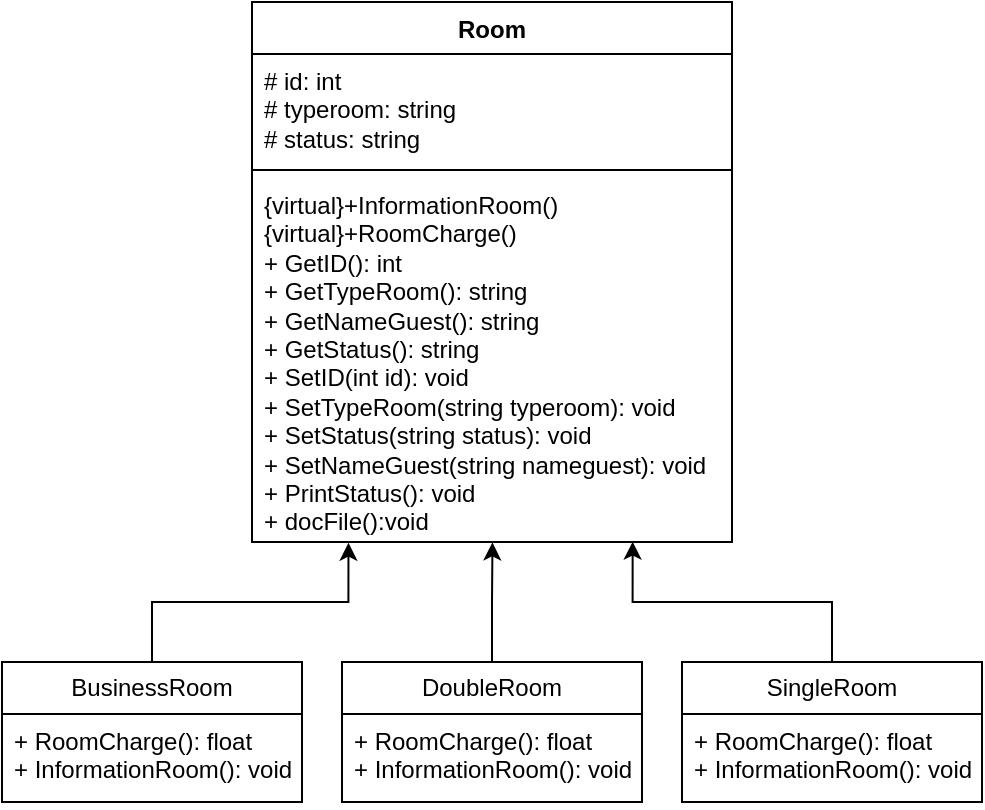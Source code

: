 <mxfile version="24.3.0" type="device" pages="4">
  <diagram name="Page-1" id="hWpBkVe7GevcdBrhHq9q">
    <mxGraphModel dx="482" dy="435" grid="1" gridSize="10" guides="1" tooltips="1" connect="1" arrows="1" fold="1" page="1" pageScale="1" pageWidth="827" pageHeight="1169" math="0" shadow="0">
      <root>
        <mxCell id="0" />
        <mxCell id="1" parent="0" />
        <mxCell id="Q98jMoH5q6C-Ec3pWlOa-5" value="Room" style="swimlane;fontStyle=1;align=center;verticalAlign=top;childLayout=stackLayout;horizontal=1;startSize=26;horizontalStack=0;resizeParent=1;resizeParentMax=0;resizeLast=0;collapsible=1;marginBottom=0;whiteSpace=wrap;html=1;" vertex="1" parent="1">
          <mxGeometry x="335" y="360" width="240" height="270" as="geometry">
            <mxRectangle x="370" y="360" width="100" height="30" as="alternateBounds" />
          </mxGeometry>
        </mxCell>
        <mxCell id="Q98jMoH5q6C-Ec3pWlOa-6" value="# id: int&lt;div&gt;# typeroom: string&lt;/div&gt;&lt;div&gt;# status: string&lt;/div&gt;" style="text;strokeColor=none;fillColor=none;align=left;verticalAlign=top;spacingLeft=4;spacingRight=4;overflow=hidden;rotatable=0;points=[[0,0.5],[1,0.5]];portConstraint=eastwest;whiteSpace=wrap;html=1;" vertex="1" parent="Q98jMoH5q6C-Ec3pWlOa-5">
          <mxGeometry y="26" width="240" height="54" as="geometry" />
        </mxCell>
        <mxCell id="Q98jMoH5q6C-Ec3pWlOa-7" value="" style="line;strokeWidth=1;fillColor=none;align=left;verticalAlign=middle;spacingTop=-1;spacingLeft=3;spacingRight=3;rotatable=0;labelPosition=right;points=[];portConstraint=eastwest;strokeColor=inherit;" vertex="1" parent="Q98jMoH5q6C-Ec3pWlOa-5">
          <mxGeometry y="80" width="240" height="8" as="geometry" />
        </mxCell>
        <mxCell id="Q98jMoH5q6C-Ec3pWlOa-8" value="{virtual}+InformationRoom()&lt;div&gt;{virtual}+RoomCharge()&lt;/div&gt;&lt;div&gt;+ GetID(): int&lt;/div&gt;&lt;div&gt;+ GetTypeRoom(): string&lt;/div&gt;&lt;div&gt;+ GetNameGuest(): string&lt;/div&gt;&lt;div&gt;+ GetStatus(): string&lt;/div&gt;&lt;div&gt;+ SetID(int id): void&lt;/div&gt;&lt;div&gt;+ SetTypeRoom(string typeroom): void&lt;/div&gt;&lt;div&gt;+ SetStatus(string status): void&lt;/div&gt;&lt;div&gt;+ SetNameGuest(string nameguest): void&lt;/div&gt;&lt;div&gt;+ PrintStatus(): void&lt;/div&gt;&lt;div&gt;+ docFile():void&lt;/div&gt;" style="text;strokeColor=none;fillColor=none;align=left;verticalAlign=top;spacingLeft=4;spacingRight=4;overflow=hidden;rotatable=0;points=[[0,0.5],[1,0.5]];portConstraint=eastwest;whiteSpace=wrap;html=1;" vertex="1" parent="Q98jMoH5q6C-Ec3pWlOa-5">
          <mxGeometry y="88" width="240" height="182" as="geometry" />
        </mxCell>
        <mxCell id="Q98jMoH5q6C-Ec3pWlOa-13" value="SingleRoom" style="swimlane;fontStyle=0;childLayout=stackLayout;horizontal=1;startSize=26;fillColor=none;horizontalStack=0;resizeParent=1;resizeParentMax=0;resizeLast=0;collapsible=1;marginBottom=0;whiteSpace=wrap;html=1;" vertex="1" parent="1">
          <mxGeometry x="550" y="690" width="150" height="70" as="geometry" />
        </mxCell>
        <mxCell id="Q98jMoH5q6C-Ec3pWlOa-14" value="+ RoomCharge(): float&lt;div&gt;+ InformationRoom(): void&lt;/div&gt;" style="text;strokeColor=none;fillColor=none;align=left;verticalAlign=top;spacingLeft=4;spacingRight=4;overflow=hidden;rotatable=0;points=[[0,0.5],[1,0.5]];portConstraint=eastwest;whiteSpace=wrap;html=1;" vertex="1" parent="Q98jMoH5q6C-Ec3pWlOa-13">
          <mxGeometry y="26" width="150" height="44" as="geometry" />
        </mxCell>
        <mxCell id="Q98jMoH5q6C-Ec3pWlOa-17" value="DoubleRoom" style="swimlane;fontStyle=0;childLayout=stackLayout;horizontal=1;startSize=26;fillColor=none;horizontalStack=0;resizeParent=1;resizeParentMax=0;resizeLast=0;collapsible=1;marginBottom=0;whiteSpace=wrap;html=1;" vertex="1" parent="1">
          <mxGeometry x="380" y="690" width="150" height="70" as="geometry" />
        </mxCell>
        <mxCell id="Q98jMoH5q6C-Ec3pWlOa-18" value="+ RoomCharge(): float&lt;div&gt;+ InformationRoom(): void&lt;/div&gt;" style="text;strokeColor=none;fillColor=none;align=left;verticalAlign=top;spacingLeft=4;spacingRight=4;overflow=hidden;rotatable=0;points=[[0,0.5],[1,0.5]];portConstraint=eastwest;whiteSpace=wrap;html=1;" vertex="1" parent="Q98jMoH5q6C-Ec3pWlOa-17">
          <mxGeometry y="26" width="150" height="44" as="geometry" />
        </mxCell>
        <mxCell id="Q98jMoH5q6C-Ec3pWlOa-19" value="BusinessRoom" style="swimlane;fontStyle=0;childLayout=stackLayout;horizontal=1;startSize=26;fillColor=none;horizontalStack=0;resizeParent=1;resizeParentMax=0;resizeLast=0;collapsible=1;marginBottom=0;whiteSpace=wrap;html=1;" vertex="1" parent="1">
          <mxGeometry x="210" y="690" width="150" height="70" as="geometry" />
        </mxCell>
        <mxCell id="Q98jMoH5q6C-Ec3pWlOa-20" value="+ RoomCharge(): float&lt;div&gt;+ InformationRoom(): void&lt;/div&gt;" style="text;strokeColor=none;fillColor=none;align=left;verticalAlign=top;spacingLeft=4;spacingRight=4;overflow=hidden;rotatable=0;points=[[0,0.5],[1,0.5]];portConstraint=eastwest;whiteSpace=wrap;html=1;" vertex="1" parent="Q98jMoH5q6C-Ec3pWlOa-19">
          <mxGeometry y="26" width="150" height="44" as="geometry" />
        </mxCell>
        <mxCell id="Hfukt-WmPt6YmbrofiP8-1" style="edgeStyle=orthogonalEdgeStyle;rounded=0;orthogonalLoop=1;jettySize=auto;html=1;entryX=0.501;entryY=1.001;entryDx=0;entryDy=0;entryPerimeter=0;" edge="1" parent="1" source="Q98jMoH5q6C-Ec3pWlOa-17" target="Q98jMoH5q6C-Ec3pWlOa-8">
          <mxGeometry relative="1" as="geometry" />
        </mxCell>
        <mxCell id="Hfukt-WmPt6YmbrofiP8-2" style="edgeStyle=orthogonalEdgeStyle;rounded=0;orthogonalLoop=1;jettySize=auto;html=1;entryX=0.201;entryY=1.002;entryDx=0;entryDy=0;entryPerimeter=0;" edge="1" parent="1" source="Q98jMoH5q6C-Ec3pWlOa-19" target="Q98jMoH5q6C-Ec3pWlOa-8">
          <mxGeometry relative="1" as="geometry" />
        </mxCell>
        <mxCell id="Hfukt-WmPt6YmbrofiP8-3" style="edgeStyle=orthogonalEdgeStyle;rounded=0;orthogonalLoop=1;jettySize=auto;html=1;entryX=0.793;entryY=0.999;entryDx=0;entryDy=0;entryPerimeter=0;" edge="1" parent="1" source="Q98jMoH5q6C-Ec3pWlOa-13" target="Q98jMoH5q6C-Ec3pWlOa-8">
          <mxGeometry relative="1" as="geometry" />
        </mxCell>
      </root>
    </mxGraphModel>
  </diagram>
  <diagram id="nGjcyAadgueXaqeg2wjL" name="Page-2">
    <mxGraphModel dx="692" dy="614" grid="1" gridSize="10" guides="1" tooltips="1" connect="1" arrows="1" fold="1" page="1" pageScale="1" pageWidth="827" pageHeight="1169" math="0" shadow="0">
      <root>
        <mxCell id="0" />
        <mxCell id="1" parent="0" />
        <mxCell id="GeinXadjffMx5rDtktoA-1" value="Guest" style="swimlane;fontStyle=1;align=center;verticalAlign=top;childLayout=stackLayout;horizontal=1;startSize=26;horizontalStack=0;resizeParent=1;resizeParentMax=0;resizeLast=0;collapsible=1;marginBottom=0;whiteSpace=wrap;html=1;" vertex="1" parent="1">
          <mxGeometry x="319" y="50" width="190" height="300" as="geometry" />
        </mxCell>
        <mxCell id="GeinXadjffMx5rDtktoA-2" value="# name: string&lt;div&gt;# phonenum: strign&lt;/div&gt;&lt;div&gt;# cmnd: string&lt;/div&gt;&lt;div&gt;# mail: string&lt;/div&gt;&lt;div&gt;# typeguest: string&lt;/div&gt;&lt;div&gt;# renttime: int&lt;/div&gt;" style="text;strokeColor=none;fillColor=none;align=left;verticalAlign=top;spacingLeft=4;spacingRight=4;overflow=hidden;rotatable=0;points=[[0,0.5],[1,0.5]];portConstraint=eastwest;whiteSpace=wrap;html=1;" vertex="1" parent="GeinXadjffMx5rDtktoA-1">
          <mxGeometry y="26" width="190" height="94" as="geometry" />
        </mxCell>
        <mxCell id="GeinXadjffMx5rDtktoA-3" value="" style="line;strokeWidth=1;fillColor=none;align=left;verticalAlign=middle;spacingTop=-1;spacingLeft=3;spacingRight=3;rotatable=0;labelPosition=right;points=[];portConstraint=eastwest;strokeColor=inherit;" vertex="1" parent="GeinXadjffMx5rDtktoA-1">
          <mxGeometry y="120" width="190" height="8" as="geometry" />
        </mxCell>
        <mxCell id="GeinXadjffMx5rDtktoA-4" value="{virtual}+InformationGuest(): void&lt;div&gt;{virtual}+discount(): float&lt;/div&gt;&lt;div&gt;+ PrintInforGuest(): void&lt;/div&gt;&lt;div&gt;+ docFile(): void&lt;/div&gt;&lt;div&gt;+ inputinformation(): void&lt;/div&gt;&lt;div&gt;+ GetName(): string&lt;/div&gt;&lt;div&gt;+ GetPhone(): string&lt;/div&gt;&lt;div&gt;+ GetID(): string&lt;/div&gt;&lt;div&gt;+ GetMail(): string&lt;/div&gt;&lt;div&gt;+ GetTypeGuest(): string&lt;/div&gt;&lt;div&gt;+GetRenttime(): int&lt;/div&gt;" style="text;strokeColor=none;fillColor=none;align=left;verticalAlign=top;spacingLeft=4;spacingRight=4;overflow=hidden;rotatable=0;points=[[0,0.5],[1,0.5]];portConstraint=eastwest;whiteSpace=wrap;html=1;" vertex="1" parent="GeinXadjffMx5rDtktoA-1">
          <mxGeometry y="128" width="190" height="172" as="geometry" />
        </mxCell>
        <mxCell id="GeinXadjffMx5rDtktoA-5" value="RegularGuest" style="swimlane;fontStyle=0;childLayout=stackLayout;horizontal=1;startSize=26;fillColor=none;horizontalStack=0;resizeParent=1;resizeParentMax=0;resizeLast=0;collapsible=1;marginBottom=0;whiteSpace=wrap;html=1;" vertex="1" parent="1">
          <mxGeometry x="480" y="390" width="160" height="70" as="geometry" />
        </mxCell>
        <mxCell id="GeinXadjffMx5rDtktoA-6" value="+ discount(): float&lt;div&gt;+ InformationGuest(): void&lt;/div&gt;" style="text;strokeColor=none;fillColor=none;align=left;verticalAlign=top;spacingLeft=4;spacingRight=4;overflow=hidden;rotatable=0;points=[[0,0.5],[1,0.5]];portConstraint=eastwest;whiteSpace=wrap;html=1;" vertex="1" parent="GeinXadjffMx5rDtktoA-5">
          <mxGeometry y="26" width="160" height="44" as="geometry" />
        </mxCell>
        <mxCell id="GeinXadjffMx5rDtktoA-9" value="RegularGuest" style="swimlane;fontStyle=0;childLayout=stackLayout;horizontal=1;startSize=26;fillColor=none;horizontalStack=0;resizeParent=1;resizeParentMax=0;resizeLast=0;collapsible=1;marginBottom=0;whiteSpace=wrap;html=1;" vertex="1" parent="1">
          <mxGeometry x="170" y="390" width="160" height="70" as="geometry" />
        </mxCell>
        <mxCell id="GeinXadjffMx5rDtktoA-10" value="+ discount(): float&lt;div&gt;+ InformationGuest(): void&lt;/div&gt;" style="text;strokeColor=none;fillColor=none;align=left;verticalAlign=top;spacingLeft=4;spacingRight=4;overflow=hidden;rotatable=0;points=[[0,0.5],[1,0.5]];portConstraint=eastwest;whiteSpace=wrap;html=1;" vertex="1" parent="GeinXadjffMx5rDtktoA-9">
          <mxGeometry y="26" width="160" height="44" as="geometry" />
        </mxCell>
      </root>
    </mxGraphModel>
  </diagram>
  <diagram id="hwZ6v-L74ZIzPN82T1W_" name="Page-3">
    <mxGraphModel dx="588" dy="522" grid="1" gridSize="10" guides="1" tooltips="1" connect="1" arrows="1" fold="1" page="1" pageScale="1" pageWidth="827" pageHeight="1169" math="0" shadow="0">
      <root>
        <mxCell id="0" />
        <mxCell id="1" parent="0" />
        <mxCell id="_QLliVhAQ1nkf0STbq_G-1" value="Quanly" style="swimlane;fontStyle=1;align=center;verticalAlign=top;childLayout=stackLayout;horizontal=1;startSize=26;horizontalStack=0;resizeParent=1;resizeParentMax=0;resizeLast=0;collapsible=1;marginBottom=0;whiteSpace=wrap;html=1;" vertex="1" parent="1">
          <mxGeometry x="190" y="40" width="250" height="250" as="geometry" />
        </mxCell>
        <mxCell id="_QLliVhAQ1nkf0STbq_G-2" value="#vector&amp;lt;Room*&amp;gt; phong&lt;div&gt;#vector&amp;lt;Guest*&amp;gt; khach&lt;/div&gt;" style="text;strokeColor=none;fillColor=none;align=left;verticalAlign=top;spacingLeft=4;spacingRight=4;overflow=hidden;rotatable=0;points=[[0,0.5],[1,0.5]];portConstraint=eastwest;whiteSpace=wrap;html=1;" vertex="1" parent="_QLliVhAQ1nkf0STbq_G-1">
          <mxGeometry y="26" width="250" height="44" as="geometry" />
        </mxCell>
        <mxCell id="_QLliVhAQ1nkf0STbq_G-3" value="" style="line;strokeWidth=1;fillColor=none;align=left;verticalAlign=middle;spacingTop=-1;spacingLeft=3;spacingRight=3;rotatable=0;labelPosition=right;points=[];portConstraint=eastwest;strokeColor=inherit;" vertex="1" parent="_QLliVhAQ1nkf0STbq_G-1">
          <mxGeometry y="70" width="250" height="8" as="geometry" />
        </mxCell>
        <mxCell id="_QLliVhAQ1nkf0STbq_G-4" value="+ InputinformationRoom(): void&lt;div&gt;+ outRoom(): void&lt;/div&gt;&lt;div&gt;+ SearchRoomByType(string typeroom): void&lt;/div&gt;&lt;div&gt;+ InputinformationGuest(): void&lt;/div&gt;&lt;div&gt;+ outGuest(): void&lt;/div&gt;&lt;div&gt;+ SetRoom(int id): void&lt;/div&gt;&lt;div&gt;+ AddGuest(string typeguest): void&lt;/div&gt;&lt;div&gt;+ SetRoomDelete(int id): void&lt;/div&gt;&lt;div&gt;+ Delete(): void&lt;/div&gt;&lt;div&gt;+ TotalBill(): float&lt;/div&gt;&lt;div&gt;+ XuatBill(): void&lt;/div&gt;" style="text;strokeColor=none;fillColor=none;align=left;verticalAlign=top;spacingLeft=4;spacingRight=4;overflow=hidden;rotatable=0;points=[[0,0.5],[1,0.5]];portConstraint=eastwest;whiteSpace=wrap;html=1;" vertex="1" parent="_QLliVhAQ1nkf0STbq_G-1">
          <mxGeometry y="78" width="250" height="172" as="geometry" />
        </mxCell>
      </root>
    </mxGraphModel>
  </diagram>
  <diagram id="H3xOk-gLPJfoR-uVChPc" name="Page-4">
    <mxGraphModel dx="588" dy="522" grid="1" gridSize="10" guides="1" tooltips="1" connect="1" arrows="1" fold="1" page="1" pageScale="1" pageWidth="827" pageHeight="1169" math="0" shadow="0">
      <root>
        <mxCell id="0" />
        <mxCell id="1" parent="0" />
        <mxCell id="Ow4xZ1B87oqMIco05e4c-5" value="Menu" style="swimlane;fontStyle=1;align=center;verticalAlign=top;childLayout=stackLayout;horizontal=1;startSize=26;horizontalStack=0;resizeParent=1;resizeParentMax=0;resizeLast=0;collapsible=1;marginBottom=0;whiteSpace=wrap;html=1;" vertex="1" parent="1">
          <mxGeometry x="230" y="230" width="160" height="90" as="geometry" />
        </mxCell>
        <mxCell id="Ow4xZ1B87oqMIco05e4c-6" value="- q1: Quanly" style="text;strokeColor=none;fillColor=none;align=left;verticalAlign=top;spacingLeft=4;spacingRight=4;overflow=hidden;rotatable=0;points=[[0,0.5],[1,0.5]];portConstraint=eastwest;whiteSpace=wrap;html=1;" vertex="1" parent="Ow4xZ1B87oqMIco05e4c-5">
          <mxGeometry y="26" width="160" height="26" as="geometry" />
        </mxCell>
        <mxCell id="Ow4xZ1B87oqMIco05e4c-7" value="" style="line;strokeWidth=1;fillColor=none;align=left;verticalAlign=middle;spacingTop=-1;spacingLeft=3;spacingRight=3;rotatable=0;labelPosition=right;points=[];portConstraint=eastwest;strokeColor=inherit;" vertex="1" parent="Ow4xZ1B87oqMIco05e4c-5">
          <mxGeometry y="52" width="160" height="8" as="geometry" />
        </mxCell>
        <mxCell id="Ow4xZ1B87oqMIco05e4c-8" value="+ hienThiMenu(): void" style="text;strokeColor=none;fillColor=none;align=left;verticalAlign=top;spacingLeft=4;spacingRight=4;overflow=hidden;rotatable=0;points=[[0,0.5],[1,0.5]];portConstraint=eastwest;whiteSpace=wrap;html=1;" vertex="1" parent="Ow4xZ1B87oqMIco05e4c-5">
          <mxGeometry y="60" width="160" height="30" as="geometry" />
        </mxCell>
      </root>
    </mxGraphModel>
  </diagram>
</mxfile>
